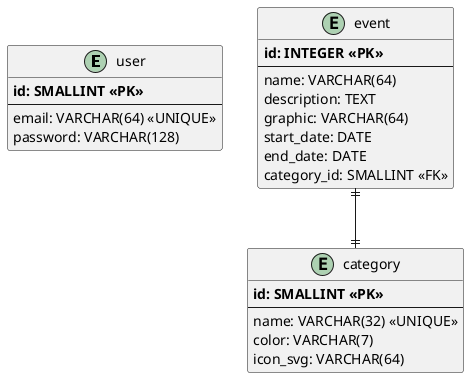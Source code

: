 @startuml
' hide the spot
' hide circle

' avoid problems with angled crows feet
skinparam linetype ortho

entity user {
  **id: SMALLINT <<PK>>**
  --
  email: VARCHAR(64) <<UNIQUE>>
  password: VARCHAR(128)
}

entity event {
  **id: INTEGER <<PK>>**
  --
  name: VARCHAR(64)
  description: TEXT
  graphic: VARCHAR(64)
  start_date: DATE
  end_date: DATE
  category_id: SMALLINT <<FK>>
}

entity category {
  **id: SMALLINT <<PK>>**
  --
  name: VARCHAR(32) <<UNIQUE>>
  color: VARCHAR(7)
  icon_svg: VARCHAR(64)
}




event ||--|| category

@enduml